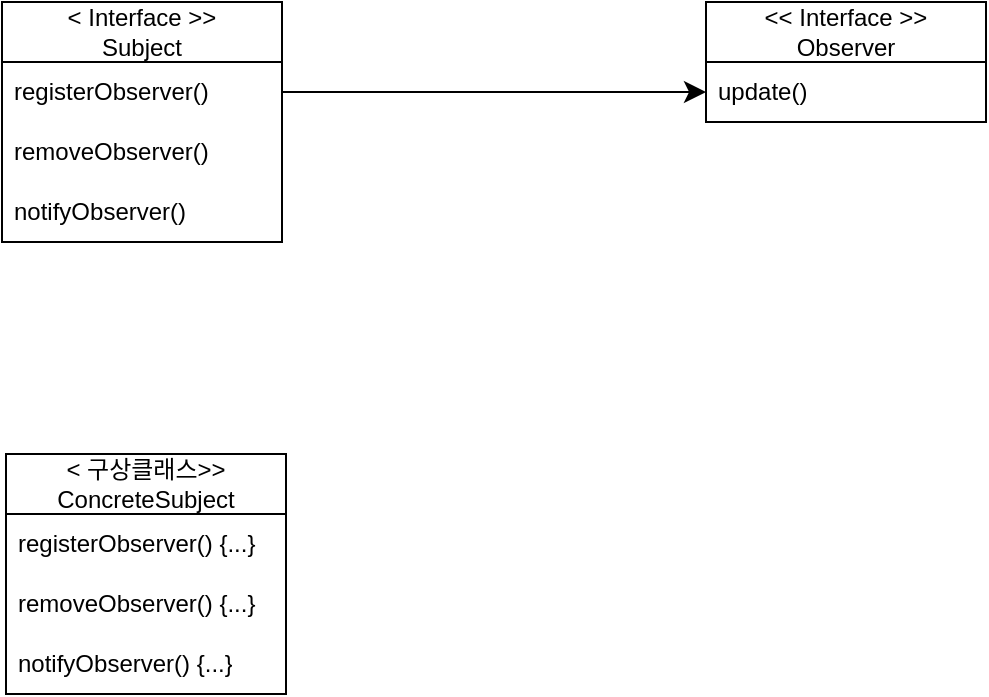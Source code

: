 <mxfile version="26.0.16">
  <diagram name="페이지-1" id="YEMfHiz_ZjygfE1pmoSs">
    <mxGraphModel dx="712" dy="787" grid="0" gridSize="10" guides="1" tooltips="1" connect="1" arrows="1" fold="1" page="0" pageScale="1" pageWidth="827" pageHeight="1169" math="0" shadow="0">
      <root>
        <mxCell id="0" />
        <mxCell id="1" parent="0" />
        <mxCell id="Gr74_H7GAaG4aYqIUhJj-2" value="&lt;div&gt;&amp;lt; Interface &amp;gt;&amp;gt;&lt;/div&gt;Subject" style="swimlane;fontStyle=0;childLayout=stackLayout;horizontal=1;startSize=30;horizontalStack=0;resizeParent=1;resizeParentMax=0;resizeLast=0;collapsible=1;marginBottom=0;whiteSpace=wrap;html=1;" vertex="1" parent="1">
          <mxGeometry x="42" y="2" width="140" height="120" as="geometry" />
        </mxCell>
        <mxCell id="Gr74_H7GAaG4aYqIUhJj-3" value="registerObserver()" style="text;strokeColor=none;fillColor=none;align=left;verticalAlign=middle;spacingLeft=4;spacingRight=4;overflow=hidden;points=[[0,0.5],[1,0.5]];portConstraint=eastwest;rotatable=0;whiteSpace=wrap;html=1;" vertex="1" parent="Gr74_H7GAaG4aYqIUhJj-2">
          <mxGeometry y="30" width="140" height="30" as="geometry" />
        </mxCell>
        <mxCell id="Gr74_H7GAaG4aYqIUhJj-4" value="removeObserver()" style="text;strokeColor=none;fillColor=none;align=left;verticalAlign=middle;spacingLeft=4;spacingRight=4;overflow=hidden;points=[[0,0.5],[1,0.5]];portConstraint=eastwest;rotatable=0;whiteSpace=wrap;html=1;" vertex="1" parent="Gr74_H7GAaG4aYqIUhJj-2">
          <mxGeometry y="60" width="140" height="30" as="geometry" />
        </mxCell>
        <mxCell id="Gr74_H7GAaG4aYqIUhJj-5" value="notifyObserver()" style="text;strokeColor=none;fillColor=none;align=left;verticalAlign=middle;spacingLeft=4;spacingRight=4;overflow=hidden;points=[[0,0.5],[1,0.5]];portConstraint=eastwest;rotatable=0;whiteSpace=wrap;html=1;" vertex="1" parent="Gr74_H7GAaG4aYqIUhJj-2">
          <mxGeometry y="90" width="140" height="30" as="geometry" />
        </mxCell>
        <mxCell id="Gr74_H7GAaG4aYqIUhJj-8" value="&lt;div&gt;&amp;lt;&amp;lt; Interface &amp;gt;&amp;gt;&lt;/div&gt;Observer" style="swimlane;fontStyle=0;childLayout=stackLayout;horizontal=1;startSize=30;horizontalStack=0;resizeParent=1;resizeParentMax=0;resizeLast=0;collapsible=1;marginBottom=0;whiteSpace=wrap;html=1;" vertex="1" parent="1">
          <mxGeometry x="394" y="2" width="140" height="60" as="geometry" />
        </mxCell>
        <mxCell id="Gr74_H7GAaG4aYqIUhJj-9" value="update()" style="text;strokeColor=none;fillColor=none;align=left;verticalAlign=middle;spacingLeft=4;spacingRight=4;overflow=hidden;points=[[0,0.5],[1,0.5]];portConstraint=eastwest;rotatable=0;whiteSpace=wrap;html=1;" vertex="1" parent="Gr74_H7GAaG4aYqIUhJj-8">
          <mxGeometry y="30" width="140" height="30" as="geometry" />
        </mxCell>
        <mxCell id="Gr74_H7GAaG4aYqIUhJj-12" style="edgeStyle=none;curved=1;rounded=0;orthogonalLoop=1;jettySize=auto;html=1;entryX=0;entryY=0.5;entryDx=0;entryDy=0;fontSize=12;startSize=8;endSize=8;" edge="1" parent="1" source="Gr74_H7GAaG4aYqIUhJj-3" target="Gr74_H7GAaG4aYqIUhJj-9">
          <mxGeometry relative="1" as="geometry" />
        </mxCell>
        <mxCell id="Gr74_H7GAaG4aYqIUhJj-13" value="&lt;div&gt;&amp;lt; 구상클래스&amp;gt;&amp;gt;&lt;/div&gt;ConcreteSubject" style="swimlane;fontStyle=0;childLayout=stackLayout;horizontal=1;startSize=30;horizontalStack=0;resizeParent=1;resizeParentMax=0;resizeLast=0;collapsible=1;marginBottom=0;whiteSpace=wrap;html=1;" vertex="1" parent="1">
          <mxGeometry x="44" y="228" width="140" height="120" as="geometry" />
        </mxCell>
        <mxCell id="Gr74_H7GAaG4aYqIUhJj-14" value="registerObserver() {...}" style="text;strokeColor=none;fillColor=none;align=left;verticalAlign=middle;spacingLeft=4;spacingRight=4;overflow=hidden;points=[[0,0.5],[1,0.5]];portConstraint=eastwest;rotatable=0;whiteSpace=wrap;html=1;" vertex="1" parent="Gr74_H7GAaG4aYqIUhJj-13">
          <mxGeometry y="30" width="140" height="30" as="geometry" />
        </mxCell>
        <mxCell id="Gr74_H7GAaG4aYqIUhJj-15" value="removeObserver() {...}" style="text;strokeColor=none;fillColor=none;align=left;verticalAlign=middle;spacingLeft=4;spacingRight=4;overflow=hidden;points=[[0,0.5],[1,0.5]];portConstraint=eastwest;rotatable=0;whiteSpace=wrap;html=1;" vertex="1" parent="Gr74_H7GAaG4aYqIUhJj-13">
          <mxGeometry y="60" width="140" height="30" as="geometry" />
        </mxCell>
        <mxCell id="Gr74_H7GAaG4aYqIUhJj-16" value="notifyObserver() {...}" style="text;strokeColor=none;fillColor=none;align=left;verticalAlign=middle;spacingLeft=4;spacingRight=4;overflow=hidden;points=[[0,0.5],[1,0.5]];portConstraint=eastwest;rotatable=0;whiteSpace=wrap;html=1;" vertex="1" parent="Gr74_H7GAaG4aYqIUhJj-13">
          <mxGeometry y="90" width="140" height="30" as="geometry" />
        </mxCell>
      </root>
    </mxGraphModel>
  </diagram>
</mxfile>
